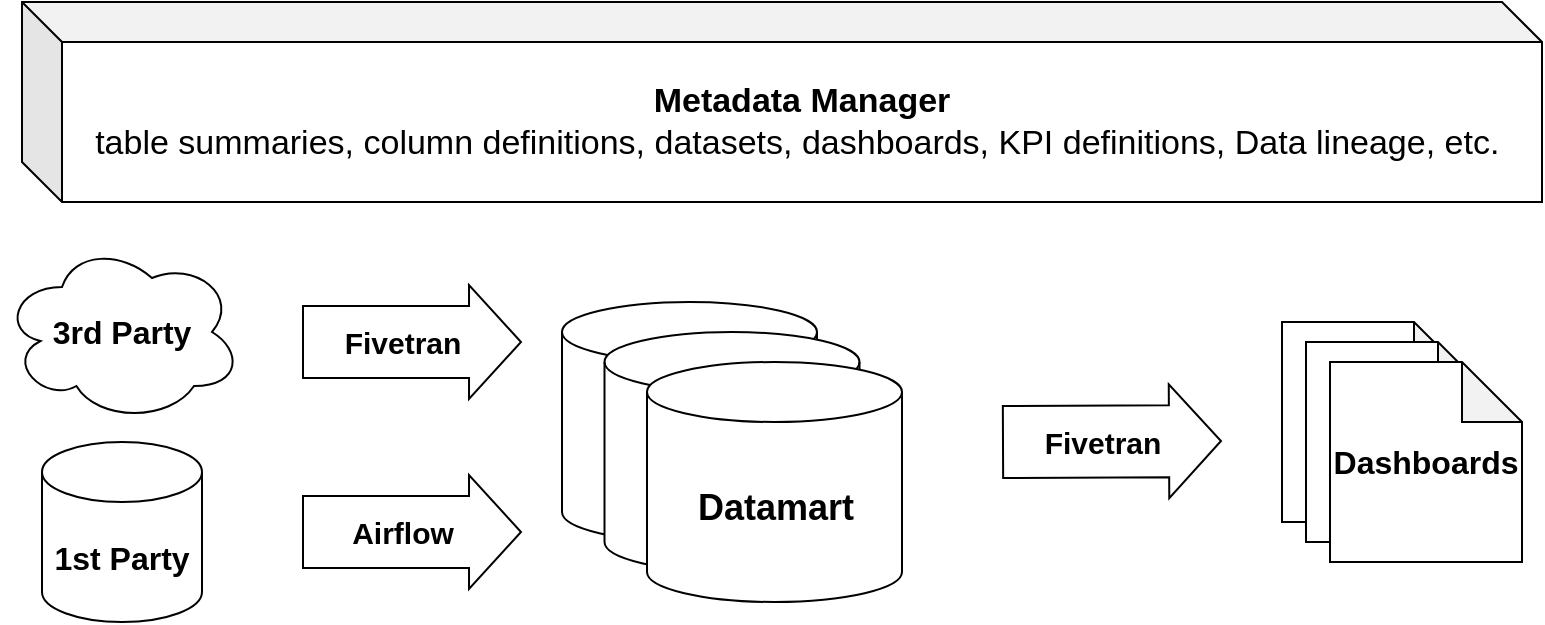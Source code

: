 <mxfile version="24.2.8" type="github">
  <diagram name="Future State" id="40HFd1Qt8sjpArQnK0Np">
    <mxGraphModel dx="2284" dy="786" grid="1" gridSize="10" guides="1" tooltips="1" connect="1" arrows="1" fold="1" page="1" pageScale="1" pageWidth="850" pageHeight="1100" math="0" shadow="0">
      <root>
        <mxCell id="0" />
        <mxCell id="1" parent="0" />
        <mxCell id="2uyl975YqeHfTw4vVHiM-1" value="&lt;font style=&quot;font-size: 16px;&quot;&gt;&lt;b&gt;1st Party&lt;/b&gt;&lt;/font&gt;" style="shape=cylinder3;whiteSpace=wrap;html=1;boundedLbl=1;backgroundOutline=1;size=15;" vertex="1" parent="1">
          <mxGeometry x="-780" y="310" width="80" height="90" as="geometry" />
        </mxCell>
        <mxCell id="2uyl975YqeHfTw4vVHiM-2" value="&lt;b&gt;&lt;font style=&quot;font-size: 16px;&quot;&gt;3rd Party&lt;/font&gt;&lt;/b&gt;" style="ellipse;shape=cloud;whiteSpace=wrap;html=1;" vertex="1" parent="1">
          <mxGeometry x="-800" y="210" width="120" height="90" as="geometry" />
        </mxCell>
        <mxCell id="2uyl975YqeHfTw4vVHiM-6" value="Datamart" style="group;verticalAlign=middle;" vertex="1" connectable="0" parent="1">
          <mxGeometry x="-520" y="240" width="170" height="150" as="geometry" />
        </mxCell>
        <mxCell id="2uyl975YqeHfTw4vVHiM-3" value="" style="shape=cylinder3;whiteSpace=wrap;html=1;boundedLbl=1;backgroundOutline=1;size=15;" vertex="1" parent="2uyl975YqeHfTw4vVHiM-6">
          <mxGeometry width="127.5" height="120" as="geometry" />
        </mxCell>
        <mxCell id="2uyl975YqeHfTw4vVHiM-4" value="" style="shape=cylinder3;whiteSpace=wrap;html=1;boundedLbl=1;backgroundOutline=1;size=15;" vertex="1" parent="2uyl975YqeHfTw4vVHiM-6">
          <mxGeometry x="21.25" y="15" width="127.5" height="120" as="geometry" />
        </mxCell>
        <mxCell id="2uyl975YqeHfTw4vVHiM-5" value="&lt;b&gt;&lt;font style=&quot;font-size: 18px;&quot;&gt;Datamart&lt;/font&gt;&lt;/b&gt;" style="shape=cylinder3;whiteSpace=wrap;html=1;boundedLbl=1;backgroundOutline=1;size=15;" vertex="1" parent="2uyl975YqeHfTw4vVHiM-6">
          <mxGeometry x="42.5" y="30" width="127.5" height="120" as="geometry" />
        </mxCell>
        <mxCell id="2uyl975YqeHfTw4vVHiM-7" value="&lt;span style=&quot;font-size: 17px;&quot;&gt;&lt;font style=&quot;font-size: 17px;&quot;&gt;&lt;b&gt;Metadata Manager&lt;/b&gt;&lt;br&gt;table summaries, column definitions, datasets, dashboards, KPI definitions, Data lineage, etc.&amp;nbsp;&lt;/font&gt;&lt;/span&gt;" style="shape=cube;whiteSpace=wrap;html=1;boundedLbl=1;backgroundOutline=1;darkOpacity=0.05;darkOpacity2=0.1;size=20;" vertex="1" parent="1">
          <mxGeometry x="-790" y="90" width="760" height="100" as="geometry" />
        </mxCell>
        <mxCell id="2uyl975YqeHfTw4vVHiM-10" value="&lt;font style=&quot;font-size: 15px;&quot;&gt;&lt;b&gt;Airflow&lt;/b&gt;&lt;/font&gt;" style="shape=flexArrow;endArrow=classic;html=1;rounded=0;width=36;endSize=8.33;" edge="1" parent="1">
          <mxGeometry x="-0.091" width="50" height="50" relative="1" as="geometry">
            <mxPoint x="-650" y="355" as="sourcePoint" />
            <mxPoint x="-540" y="355" as="targetPoint" />
            <Array as="points" />
            <mxPoint as="offset" />
          </mxGeometry>
        </mxCell>
        <mxCell id="2uyl975YqeHfTw4vVHiM-11" value="&lt;font style=&quot;font-size: 15px;&quot;&gt;&lt;b&gt;Fivetran&lt;/b&gt;&lt;/font&gt;" style="shape=flexArrow;endArrow=classic;html=1;rounded=0;width=36;endSize=8.33;" edge="1" parent="1">
          <mxGeometry x="-0.091" width="50" height="50" relative="1" as="geometry">
            <mxPoint x="-650" y="260" as="sourcePoint" />
            <mxPoint x="-540" y="260" as="targetPoint" />
            <Array as="points" />
            <mxPoint as="offset" />
          </mxGeometry>
        </mxCell>
        <mxCell id="2uyl975YqeHfTw4vVHiM-15" value="" style="group" vertex="1" connectable="0" parent="1">
          <mxGeometry x="-160" y="250" width="120" height="120" as="geometry" />
        </mxCell>
        <mxCell id="2uyl975YqeHfTw4vVHiM-12" value="" style="shape=note;whiteSpace=wrap;html=1;backgroundOutline=1;darkOpacity=0.05;" vertex="1" parent="2uyl975YqeHfTw4vVHiM-15">
          <mxGeometry width="96" height="100" as="geometry" />
        </mxCell>
        <mxCell id="2uyl975YqeHfTw4vVHiM-13" value="" style="shape=note;whiteSpace=wrap;html=1;backgroundOutline=1;darkOpacity=0.05;" vertex="1" parent="2uyl975YqeHfTw4vVHiM-15">
          <mxGeometry x="12" y="10" width="96" height="100" as="geometry" />
        </mxCell>
        <mxCell id="2uyl975YqeHfTw4vVHiM-14" value="&lt;b&gt;&lt;font style=&quot;font-size: 16px;&quot;&gt;Dashboards&lt;/font&gt;&lt;/b&gt;" style="shape=note;whiteSpace=wrap;html=1;backgroundOutline=1;darkOpacity=0.05;" vertex="1" parent="2uyl975YqeHfTw4vVHiM-15">
          <mxGeometry x="24" y="20" width="96" height="100" as="geometry" />
        </mxCell>
        <mxCell id="2uyl975YqeHfTw4vVHiM-16" value="&lt;font style=&quot;font-size: 15px;&quot;&gt;&lt;b&gt;Fivetran&lt;/b&gt;&lt;/font&gt;" style="shape=flexArrow;endArrow=classic;html=1;rounded=0;width=36;endSize=8.33;" edge="1" parent="1">
          <mxGeometry x="-0.091" width="50" height="50" relative="1" as="geometry">
            <mxPoint x="-300" y="310" as="sourcePoint" />
            <mxPoint x="-190" y="309.5" as="targetPoint" />
            <Array as="points" />
            <mxPoint as="offset" />
          </mxGeometry>
        </mxCell>
      </root>
    </mxGraphModel>
  </diagram>
</mxfile>
